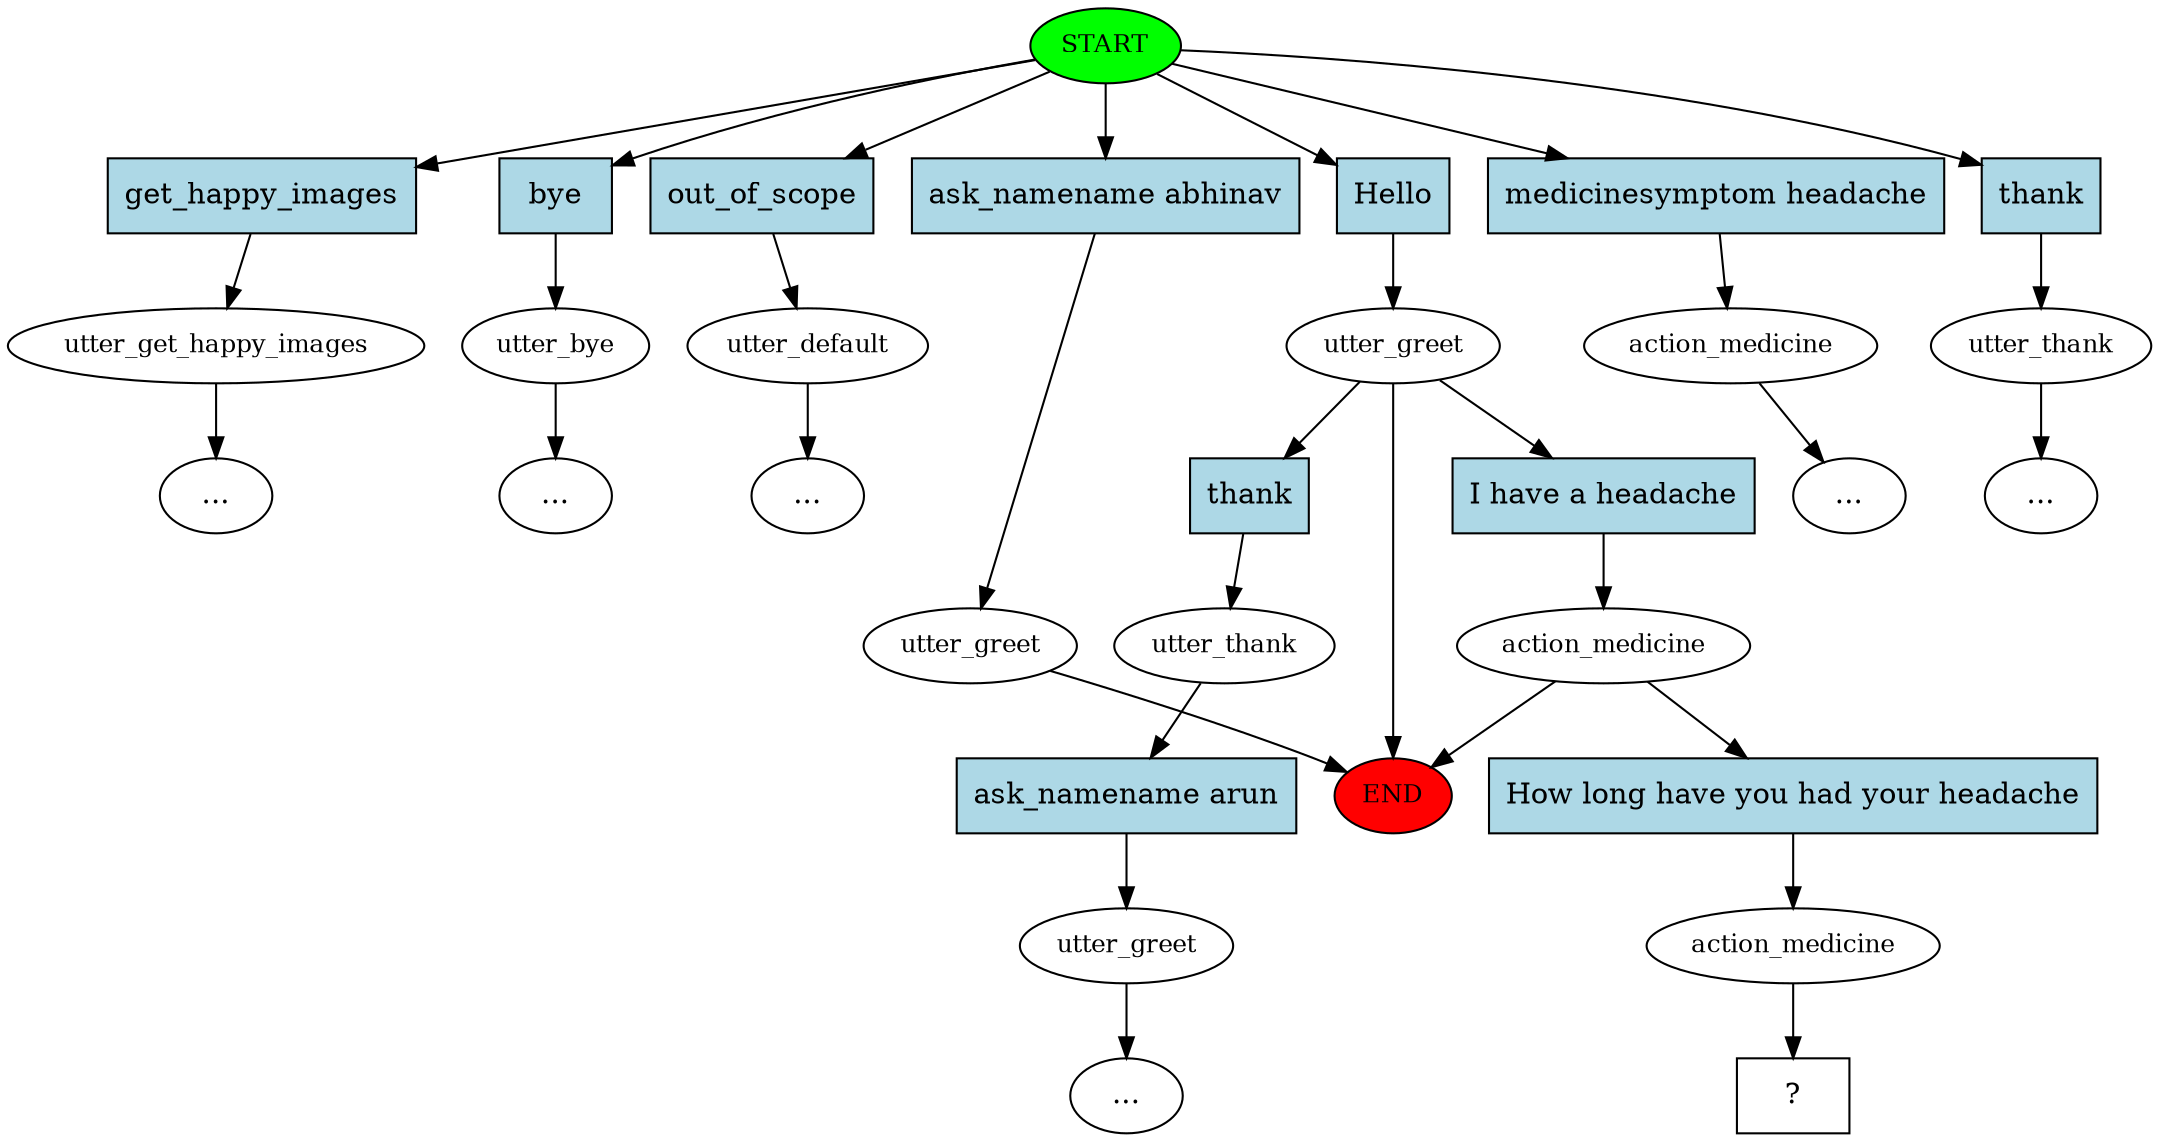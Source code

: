 digraph  {
0 [fontsize=12, style=filled, fillcolor=green, label=START, class="start active"];
1 [fontsize=12, label=utter_get_happy_images, class=""];
2 [fontsize=12, label=utter_bye, class=""];
3 [fontsize=12, label=utter_default, class=""];
4 [fontsize=12, label=utter_greet, class=active];
5 [fontsize=12, label=action_medicine, class=active];
6 [fontsize=12, label=action_medicine, class=""];
9 [fontsize=12, label=utter_greet, class=""];
11 [fontsize=12, label=utter_thank, class=""];
13 [fontsize=12, label=utter_thank, class=""];
14 [fontsize=12, label=utter_greet, class=""];
17 [fontsize=12, label=action_medicine, class=active];
18 [shape=rect, label="  ?  ", class="intent dashed active"];
19 [shape=rect, style=filled, fillcolor=lightblue, label=get_happy_images, class=intent];
20 [shape=rect, style=filled, fillcolor=lightblue, label=bye, class=intent];
21 [shape=rect, style=filled, fillcolor=lightblue, label=out_of_scope, class=intent];
22 [shape=rect, style=filled, fillcolor=lightblue, label=Hello, class="intent active"];
23 [shape=rect, style=filled, fillcolor=lightblue, label="medicinesymptom headache", class=intent];
24 [shape=rect, style=filled, fillcolor=lightblue, label="ask_namename abhinav", class=intent];
25 [shape=rect, style=filled, fillcolor=lightblue, label=thank, class=intent];
26 [shape=rect, style=filled, fillcolor=lightblue, label="I have a headache", class="intent active"];
27 [shape=rect, style=filled, fillcolor=lightblue, label=thank, class=intent];
28 [shape=rect, style=filled, fillcolor=lightblue, label="How long have you had your headache", class="intent active"];
29 [shape=rect, style=filled, fillcolor=lightblue, label="ask_namename arun", class=intent];
"-1" [fontsize=12, style=filled, fillcolor=red, label=END, class=end];
"-10" [label="...", class=ellipsis];
"-9" [label="...", class=ellipsis];
"-8" [label="...", class=ellipsis];
"-7" [label="...", class=ellipsis];
"-4" [label="...", class=ellipsis];
"-3" [label="...", class=ellipsis];
0 -> 19  [key=0, class=""];
0 -> 20  [key=0, class=""];
0 -> 21  [key=0, class=""];
0 -> 22  [key=0, class=active];
0 -> 23  [key=0, class=""];
0 -> 24  [key=0, class=""];
0 -> 25  [key=0, class=""];
1 -> "-3"  [key=NONE, label="", class=""];
2 -> "-4"  [key=NONE, label="", class=""];
3 -> "-8"  [key=NONE, label="", class=""];
4 -> 26  [key=0, class=active];
4 -> 27  [key=0, class=""];
4 -> "-1"  [key=NONE, label="", class=""];
5 -> 28  [key=0, class=active];
5 -> "-1"  [key=NONE, label="", class=""];
6 -> "-7"  [key=NONE, label="", class=""];
9 -> "-1"  [key=NONE, label="", class=""];
11 -> "-9"  [key=NONE, label="", class=""];
13 -> 29  [key=0, class=""];
14 -> "-10"  [key=NONE, label="", class=""];
17 -> 18  [key=NONE, label="", class=active];
19 -> 1  [key=0, class=""];
20 -> 2  [key=0, class=""];
21 -> 3  [key=0, class=""];
22 -> 4  [key=0, class=active];
23 -> 6  [key=0, class=""];
24 -> 9  [key=0, class=""];
25 -> 11  [key=0, class=""];
26 -> 5  [key=0, class=active];
27 -> 13  [key=0, class=""];
28 -> 17  [key=0, class=active];
29 -> 14  [key=0, class=""];
}
